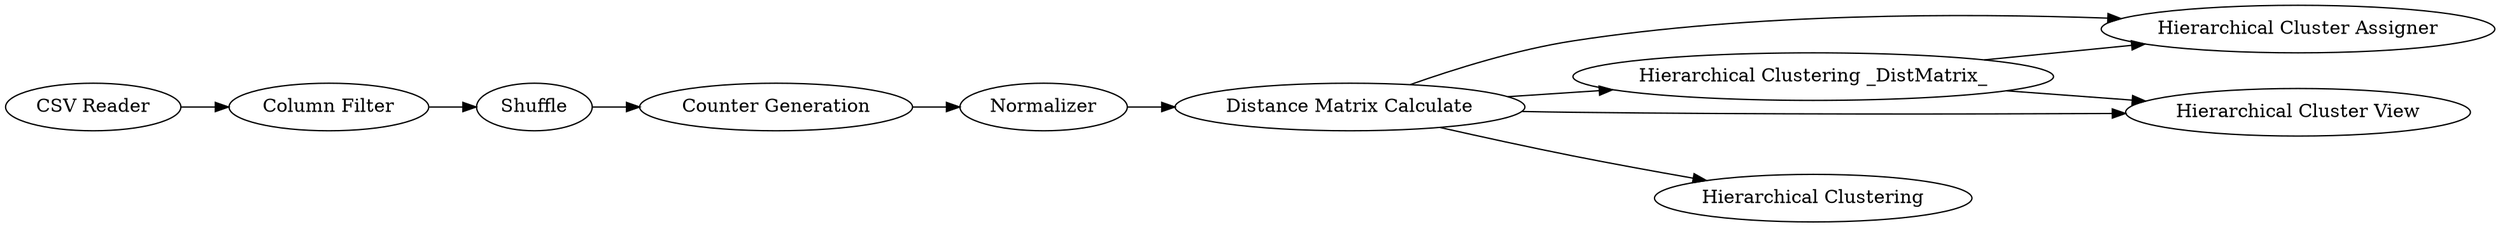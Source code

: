 digraph {
	1 [label="CSV Reader"]
	2 [label=Shuffle]
	3 [label="Hierarchical Cluster Assigner"]
	6 [label="Hierarchical Clustering _DistMatrix_"]
	8 [label=Normalizer]
	9 [label="Distance Matrix Calculate"]
	10 [label="Hierarchical Cluster View"]
	14 [label="Counter Generation"]
	15 [label="Column Filter"]
	16 [label="Hierarchical Clustering"]
	1 -> 15
	2 -> 14
	6 -> 3
	6 -> 10
	8 -> 9
	9 -> 6
	9 -> 3
	9 -> 10
	9 -> 16
	14 -> 8
	15 -> 2
	rankdir=LR
}

